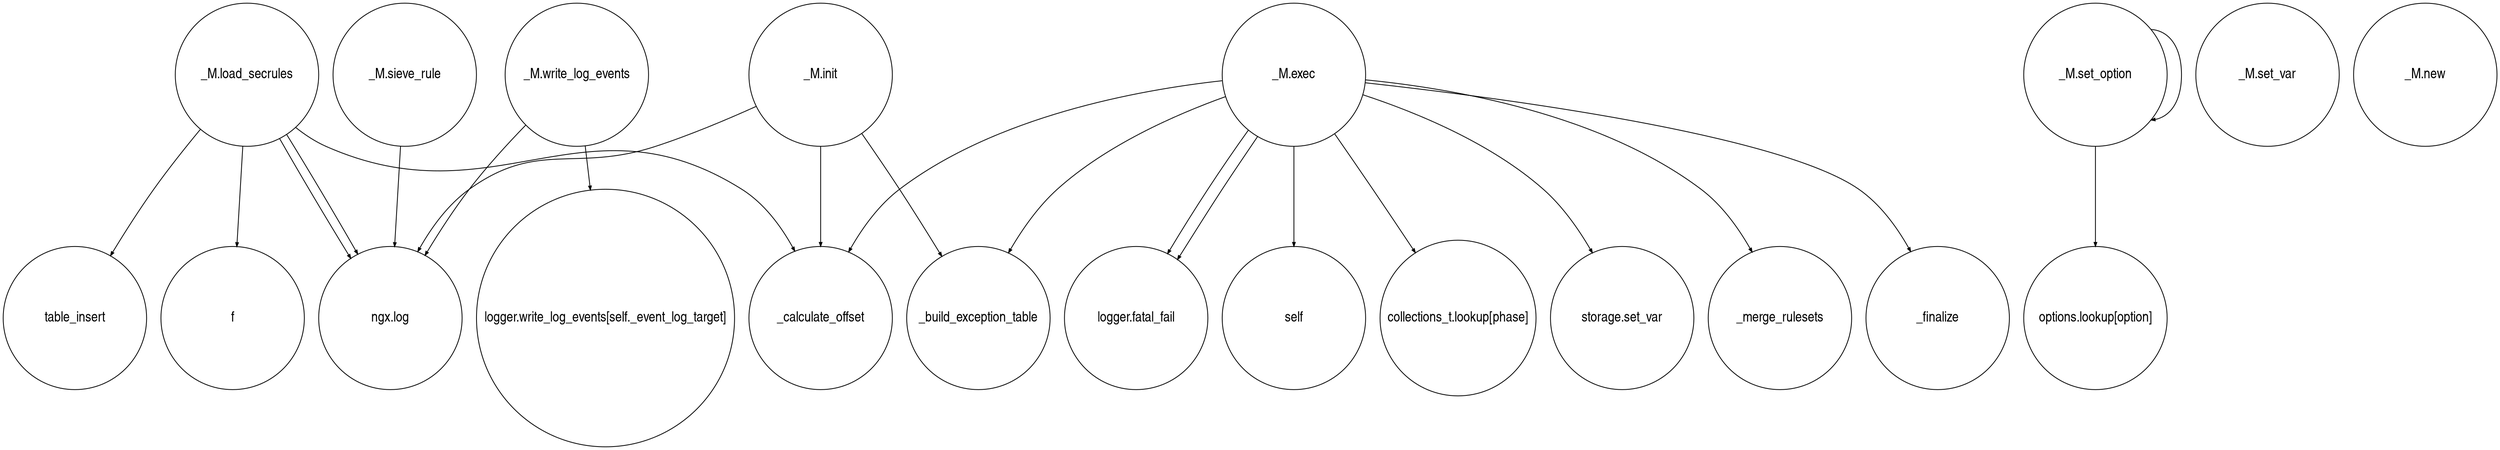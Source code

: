 digraph G {
  ranksep=.75;
  edge [arrowsize=.5]
  node [shape=circle, fontname="ArialNarrow",
        fontsize=18, fixedsize=false, height=2.5];
  "_M.sieve_rule";"_M.set_option";"_M.load_secrules";"_M.set_var";"_M.init";"_M.exec";"_M.write_log_events";"_M.new";
  "_M.exec" -> "logger.fatal_fail"
  "_M.exec" -> "self"
  "_M.exec" -> "collections_t.lookup[phase]"
  "_M.exec" -> "storage.set_var"
  "_M.exec" -> "_merge_rulesets"
  "_M.exec" -> "logger.fatal_fail"
  "_M.exec" -> "_calculate_offset"
  "_M.exec" -> "_build_exception_table"
  "_M.exec" -> "_finalize"
  "_M.set_option" -> "_M.set_option"
  "_M.set_option" -> "options.lookup[option]"
  "_M.init" -> "ngx.log"
  "_M.init" -> "_calculate_offset"
  "_M.init" -> "_build_exception_table"
  "_M.load_secrules" -> "f"
  "_M.load_secrules" -> "ngx.log"
  "_M.load_secrules" -> "ngx.log"
  "_M.load_secrules" -> "table_insert"
  "_M.load_secrules" -> "_calculate_offset"
  "_M.sieve_rule" -> "ngx.log"
  "_M.write_log_events" -> "ngx.log"
  "_M.write_log_events" -> "logger.write_log_events[self._event_log_target]"
}

